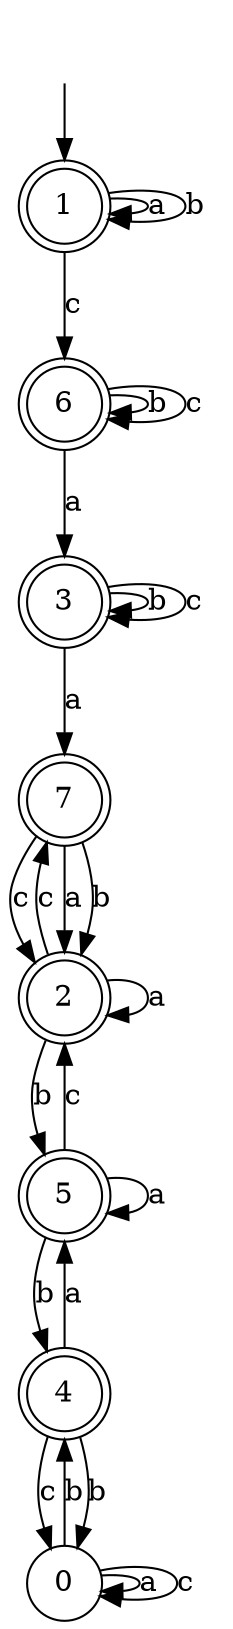 digraph g {
__start [label=""shape=none]
	1[shape="doublecircle" label="1"]
	0[shape="circle" label="0"]
	2[shape="doublecircle" label="2"]
	3[shape="doublecircle" label="3"]
	4[shape="doublecircle" label="4"]
	5[shape="doublecircle" label="5"]
	6[shape="doublecircle" label="6"]
	7[shape="doublecircle" label="7"]

__start -> 1
	0 -> 0 [label="a"]
	0 -> 4 [label="b"]
	0 -> 0 [label="c"]
	1 -> 1 [label="a"]
	1 -> 1 [label="b"]
	1 -> 6 [label="c"]
	2 -> 2 [label="a"]
	2 -> 5 [label="b"]
	2 -> 7 [label="c"]
	3 -> 7 [label="a"]
	3 -> 3 [label="b"]
	3 -> 3 [label="c"]
	4 -> 5 [label="a"]
	4 -> 0 [label="b"]
	4 -> 0 [label="c"]
	5 -> 5 [label="a"]
	5 -> 4 [label="b"]
	5 -> 2 [label="c"]
	6 -> 3 [label="a"]
	6 -> 6 [label="b"]
	6 -> 6 [label="c"]
	7 -> 2 [label="a"]
	7 -> 2 [label="b"]
	7 -> 2 [label="c"]
}
